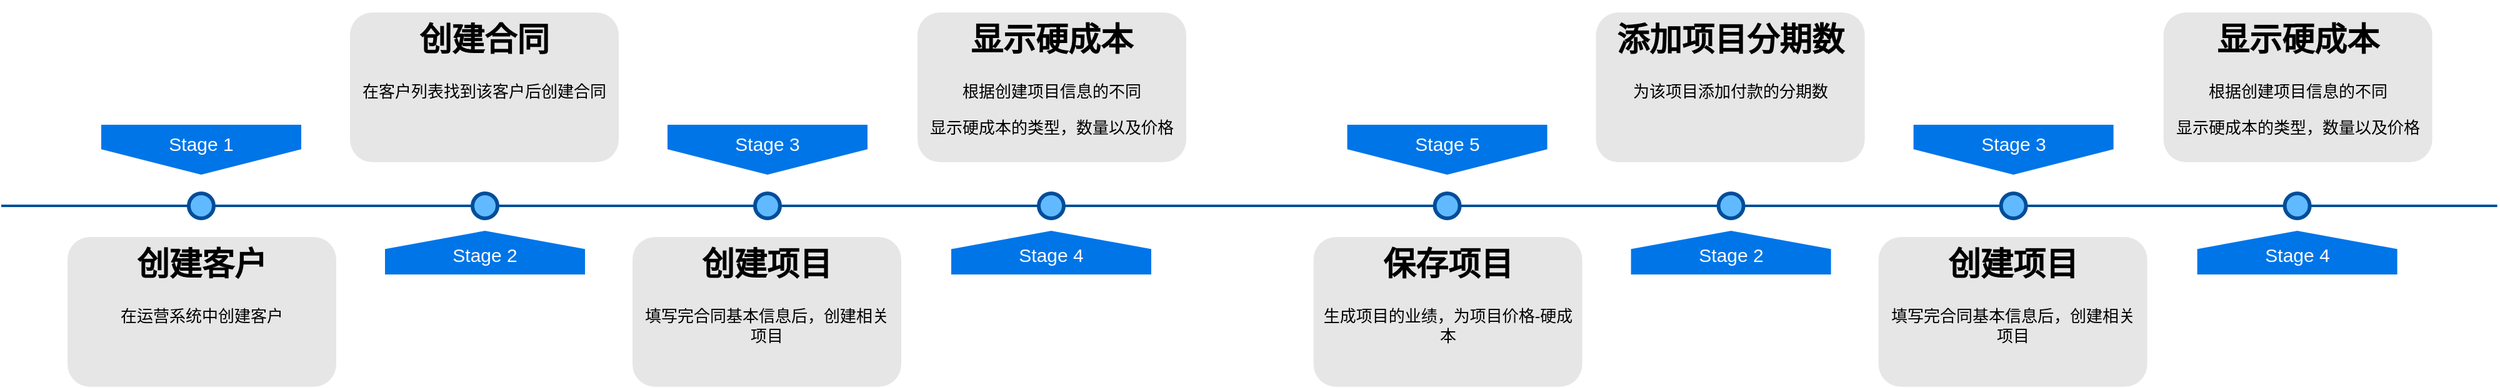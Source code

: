 <mxfile version="10.6.5" type="github"><diagram name="Page-1" id="82e54ff1-d628-8f03-85c4-9753963a91cd"><mxGraphModel dx="1010" dy="549" grid="1" gridSize="10" guides="1" tooltips="1" connect="1" arrows="1" fold="1" page="1" pageScale="1" pageWidth="1100" pageHeight="850" background="#ffffff" math="0" shadow="0"><root><mxCell id="0"/><mxCell id="1" parent="0"/><mxCell id="4ec97bd9e5d20128-1" value="" style="line;strokeWidth=2;html=1;fillColor=none;fontSize=28;fontColor=#004D99;strokeColor=#004D99;" parent="1" vertex="1"><mxGeometry x="40" y="400" width="1000" height="10" as="geometry"/></mxCell><mxCell id="4ec97bd9e5d20128-5" value="Stage 1" style="shape=offPageConnector;whiteSpace=wrap;html=1;fillColor=#0075E8;fontSize=15;fontColor=#FFFFFF;size=0.509;verticalAlign=top;strokeColor=none;" parent="1" vertex="1"><mxGeometry x="120" y="340" width="160" height="40" as="geometry"/></mxCell><mxCell id="4ec97bd9e5d20128-6" value="&lt;span&gt;Stage 3&lt;/span&gt;" style="shape=offPageConnector;whiteSpace=wrap;html=1;fillColor=#0075E8;fontSize=15;fontColor=#FFFFFF;size=0.509;verticalAlign=top;strokeColor=none;" parent="1" vertex="1"><mxGeometry x="573" y="340" width="160" height="40" as="geometry"/></mxCell><mxCell id="4ec97bd9e5d20128-7" value="&lt;span&gt;Stage 2&lt;/span&gt;" style="shape=offPageConnector;whiteSpace=wrap;html=1;fillColor=#0075E8;fontSize=15;fontColor=#FFFFFF;size=0.418;flipV=1;verticalAlign=bottom;strokeColor=none;spacingBottom=4;" parent="1" vertex="1"><mxGeometry x="347" y="425" width="160" height="35" as="geometry"/></mxCell><mxCell id="4ec97bd9e5d20128-8" value="&lt;span&gt;Stage 4&lt;/span&gt;" style="shape=offPageConnector;whiteSpace=wrap;html=1;fillColor=#0075E8;fontSize=15;fontColor=#FFFFFF;size=0.418;flipV=1;verticalAlign=bottom;strokeColor=none;spacingBottom=4;" parent="1" vertex="1"><mxGeometry x="800" y="425" width="160" height="35" as="geometry"/></mxCell><mxCell id="4ec97bd9e5d20128-9" value="" style="ellipse;whiteSpace=wrap;html=1;fillColor=#61BAFF;fontSize=28;fontColor=#004D99;strokeWidth=3;strokeColor=#004D99;" parent="1" vertex="1"><mxGeometry x="190" y="395" width="20" height="20" as="geometry"/></mxCell><mxCell id="4ec97bd9e5d20128-10" value="" style="ellipse;whiteSpace=wrap;html=1;fillColor=#61BAFF;fontSize=28;fontColor=#004D99;strokeWidth=3;strokeColor=#004D99;" parent="1" vertex="1"><mxGeometry x="417" y="395" width="20" height="20" as="geometry"/></mxCell><mxCell id="4ec97bd9e5d20128-11" value="" style="ellipse;whiteSpace=wrap;html=1;fillColor=#61BAFF;fontSize=28;fontColor=#004D99;strokeWidth=3;strokeColor=#004D99;" parent="1" vertex="1"><mxGeometry x="643" y="395" width="20" height="20" as="geometry"/></mxCell><mxCell id="4ec97bd9e5d20128-13" value="" style="ellipse;whiteSpace=wrap;html=1;fillColor=#61BAFF;fontSize=28;fontColor=#004D99;strokeWidth=3;strokeColor=#004D99;" parent="1" vertex="1"><mxGeometry x="870" y="395" width="20" height="20" as="geometry"/></mxCell><mxCell id="4ec97bd9e5d20128-14" value="&lt;h1&gt;创建客户&lt;/h1&gt;&lt;p&gt;在运营系统中创建客户&lt;/p&gt;" style="text;html=1;spacing=5;spacingTop=-20;whiteSpace=wrap;overflow=hidden;strokeColor=none;strokeWidth=3;fillColor=#E6E6E6;fontSize=13;fontColor=#000000;align=center;rounded=1;" parent="1" vertex="1"><mxGeometry x="93" y="430" width="215" height="120" as="geometry"/></mxCell><mxCell id="4ec97bd9e5d20128-16" value="&lt;h1&gt;创建合同&lt;/h1&gt;&lt;p&gt;在客户列表找到该客户后创建合同&lt;/p&gt;" style="text;html=1;spacing=5;spacingTop=-20;whiteSpace=wrap;overflow=hidden;strokeColor=none;strokeWidth=3;fillColor=#E6E6E6;fontSize=13;fontColor=#000000;align=center;rounded=1;" parent="1" vertex="1"><mxGeometry x="319" y="250" width="215" height="120" as="geometry"/></mxCell><mxCell id="4ec97bd9e5d20128-17" value="&lt;h1&gt;创建项目&lt;/h1&gt;&lt;p&gt;填写完合同基本信息后，创建相关项目&lt;/p&gt;" style="text;html=1;spacing=5;spacingTop=-20;whiteSpace=wrap;overflow=hidden;strokeColor=none;strokeWidth=3;fillColor=#E6E6E6;fontSize=13;fontColor=#000000;align=center;rounded=1;" parent="1" vertex="1"><mxGeometry x="545" y="430" width="215" height="120" as="geometry"/></mxCell><mxCell id="4ec97bd9e5d20128-18" value="&lt;h1&gt;显示硬成本&lt;/h1&gt;&lt;p&gt;根据创建项目信息的不同&lt;/p&gt;&lt;p&gt;显示硬成本的类型，数量以及价格&lt;/p&gt;" style="text;html=1;spacing=5;spacingTop=-20;whiteSpace=wrap;overflow=hidden;strokeColor=none;strokeWidth=3;fillColor=#E6E6E6;fontSize=13;fontColor=#000000;align=center;rounded=1;" parent="1" vertex="1"><mxGeometry x="773" y="250" width="215" height="120" as="geometry"/></mxCell><mxCell id="XydJ6L9K57gYDpanaCrl-1" value="" style="line;strokeWidth=2;html=1;fillColor=none;fontSize=28;fontColor=#004D99;strokeColor=#004D99;" vertex="1" parent="1"><mxGeometry x="1036.8" y="400" width="1000" height="10" as="geometry"/></mxCell><mxCell id="XydJ6L9K57gYDpanaCrl-2" value="Stage 5" style="shape=offPageConnector;whiteSpace=wrap;html=1;fillColor=#0075E8;fontSize=15;fontColor=#FFFFFF;size=0.509;verticalAlign=top;strokeColor=none;" vertex="1" parent="1"><mxGeometry x="1116.8" y="340" width="160" height="40" as="geometry"/></mxCell><mxCell id="XydJ6L9K57gYDpanaCrl-3" value="&lt;span&gt;Stage 3&lt;/span&gt;" style="shape=offPageConnector;whiteSpace=wrap;html=1;fillColor=#0075E8;fontSize=15;fontColor=#FFFFFF;size=0.509;verticalAlign=top;strokeColor=none;" vertex="1" parent="1"><mxGeometry x="1569.8" y="340" width="160" height="40" as="geometry"/></mxCell><mxCell id="XydJ6L9K57gYDpanaCrl-4" value="&lt;span&gt;Stage 2&lt;/span&gt;" style="shape=offPageConnector;whiteSpace=wrap;html=1;fillColor=#0075E8;fontSize=15;fontColor=#FFFFFF;size=0.418;flipV=1;verticalAlign=bottom;strokeColor=none;spacingBottom=4;" vertex="1" parent="1"><mxGeometry x="1343.8" y="425" width="160" height="35" as="geometry"/></mxCell><mxCell id="XydJ6L9K57gYDpanaCrl-5" value="&lt;span&gt;Stage 4&lt;/span&gt;" style="shape=offPageConnector;whiteSpace=wrap;html=1;fillColor=#0075E8;fontSize=15;fontColor=#FFFFFF;size=0.418;flipV=1;verticalAlign=bottom;strokeColor=none;spacingBottom=4;" vertex="1" parent="1"><mxGeometry x="1796.8" y="425" width="160" height="35" as="geometry"/></mxCell><mxCell id="XydJ6L9K57gYDpanaCrl-6" value="" style="ellipse;whiteSpace=wrap;html=1;fillColor=#61BAFF;fontSize=28;fontColor=#004D99;strokeWidth=3;strokeColor=#004D99;" vertex="1" parent="1"><mxGeometry x="1186.8" y="395" width="20" height="20" as="geometry"/></mxCell><mxCell id="XydJ6L9K57gYDpanaCrl-7" value="" style="ellipse;whiteSpace=wrap;html=1;fillColor=#61BAFF;fontSize=28;fontColor=#004D99;strokeWidth=3;strokeColor=#004D99;" vertex="1" parent="1"><mxGeometry x="1413.8" y="395" width="20" height="20" as="geometry"/></mxCell><mxCell id="XydJ6L9K57gYDpanaCrl-8" value="" style="ellipse;whiteSpace=wrap;html=1;fillColor=#61BAFF;fontSize=28;fontColor=#004D99;strokeWidth=3;strokeColor=#004D99;" vertex="1" parent="1"><mxGeometry x="1639.8" y="395" width="20" height="20" as="geometry"/></mxCell><mxCell id="XydJ6L9K57gYDpanaCrl-9" value="" style="ellipse;whiteSpace=wrap;html=1;fillColor=#61BAFF;fontSize=28;fontColor=#004D99;strokeWidth=3;strokeColor=#004D99;" vertex="1" parent="1"><mxGeometry x="1866.8" y="395" width="20" height="20" as="geometry"/></mxCell><mxCell id="XydJ6L9K57gYDpanaCrl-10" value="&lt;h1&gt;保存项目&lt;/h1&gt;&lt;p&gt;生成项目的业绩，为项目价格-硬成本&lt;/p&gt;" style="text;html=1;spacing=5;spacingTop=-20;whiteSpace=wrap;overflow=hidden;strokeColor=none;strokeWidth=3;fillColor=#E6E6E6;fontSize=13;fontColor=#000000;align=center;rounded=1;" vertex="1" parent="1"><mxGeometry x="1089.8" y="430" width="215" height="120" as="geometry"/></mxCell><mxCell id="XydJ6L9K57gYDpanaCrl-11" value="&lt;h1&gt;添加项目分期数&lt;/h1&gt;&lt;p&gt;为该项目添加付款的分期数&lt;/p&gt;" style="text;html=1;spacing=5;spacingTop=-20;whiteSpace=wrap;overflow=hidden;strokeColor=none;strokeWidth=3;fillColor=#E6E6E6;fontSize=13;fontColor=#000000;align=center;rounded=1;" vertex="1" parent="1"><mxGeometry x="1315.8" y="250" width="215" height="120" as="geometry"/></mxCell><mxCell id="XydJ6L9K57gYDpanaCrl-12" value="&lt;h1&gt;创建项目&lt;/h1&gt;&lt;p&gt;填写完合同基本信息后，创建相关项目&lt;/p&gt;" style="text;html=1;spacing=5;spacingTop=-20;whiteSpace=wrap;overflow=hidden;strokeColor=none;strokeWidth=3;fillColor=#E6E6E6;fontSize=13;fontColor=#000000;align=center;rounded=1;" vertex="1" parent="1"><mxGeometry x="1541.8" y="430" width="215" height="120" as="geometry"/></mxCell><mxCell id="XydJ6L9K57gYDpanaCrl-13" value="&lt;h1&gt;显示硬成本&lt;/h1&gt;&lt;p&gt;根据创建项目信息的不同&lt;/p&gt;&lt;p&gt;显示硬成本的类型，数量以及价格&lt;/p&gt;" style="text;html=1;spacing=5;spacingTop=-20;whiteSpace=wrap;overflow=hidden;strokeColor=none;strokeWidth=3;fillColor=#E6E6E6;fontSize=13;fontColor=#000000;align=center;rounded=1;" vertex="1" parent="1"><mxGeometry x="1769.8" y="250" width="215" height="120" as="geometry"/></mxCell></root></mxGraphModel></diagram></mxfile>